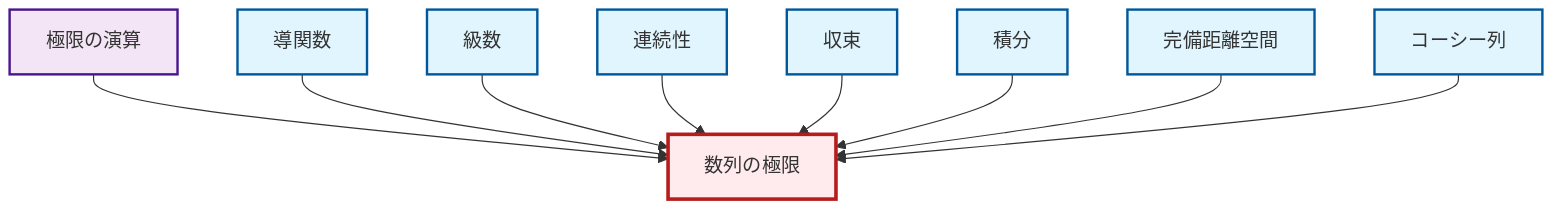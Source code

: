 graph TD
    classDef definition fill:#e1f5fe,stroke:#01579b,stroke-width:2px
    classDef theorem fill:#f3e5f5,stroke:#4a148c,stroke-width:2px
    classDef axiom fill:#fff3e0,stroke:#e65100,stroke-width:2px
    classDef example fill:#e8f5e9,stroke:#1b5e20,stroke-width:2px
    classDef current fill:#ffebee,stroke:#b71c1c,stroke-width:3px
    def-derivative["導関数"]:::definition
    def-integral["積分"]:::definition
    thm-limit-arithmetic["極限の演算"]:::theorem
    def-convergence["収束"]:::definition
    def-complete-metric-space["完備距離空間"]:::definition
    def-cauchy-sequence["コーシー列"]:::definition
    def-continuity["連続性"]:::definition
    def-series["級数"]:::definition
    def-limit["数列の極限"]:::definition
    thm-limit-arithmetic --> def-limit
    def-derivative --> def-limit
    def-series --> def-limit
    def-continuity --> def-limit
    def-convergence --> def-limit
    def-integral --> def-limit
    def-complete-metric-space --> def-limit
    def-cauchy-sequence --> def-limit
    class def-limit current